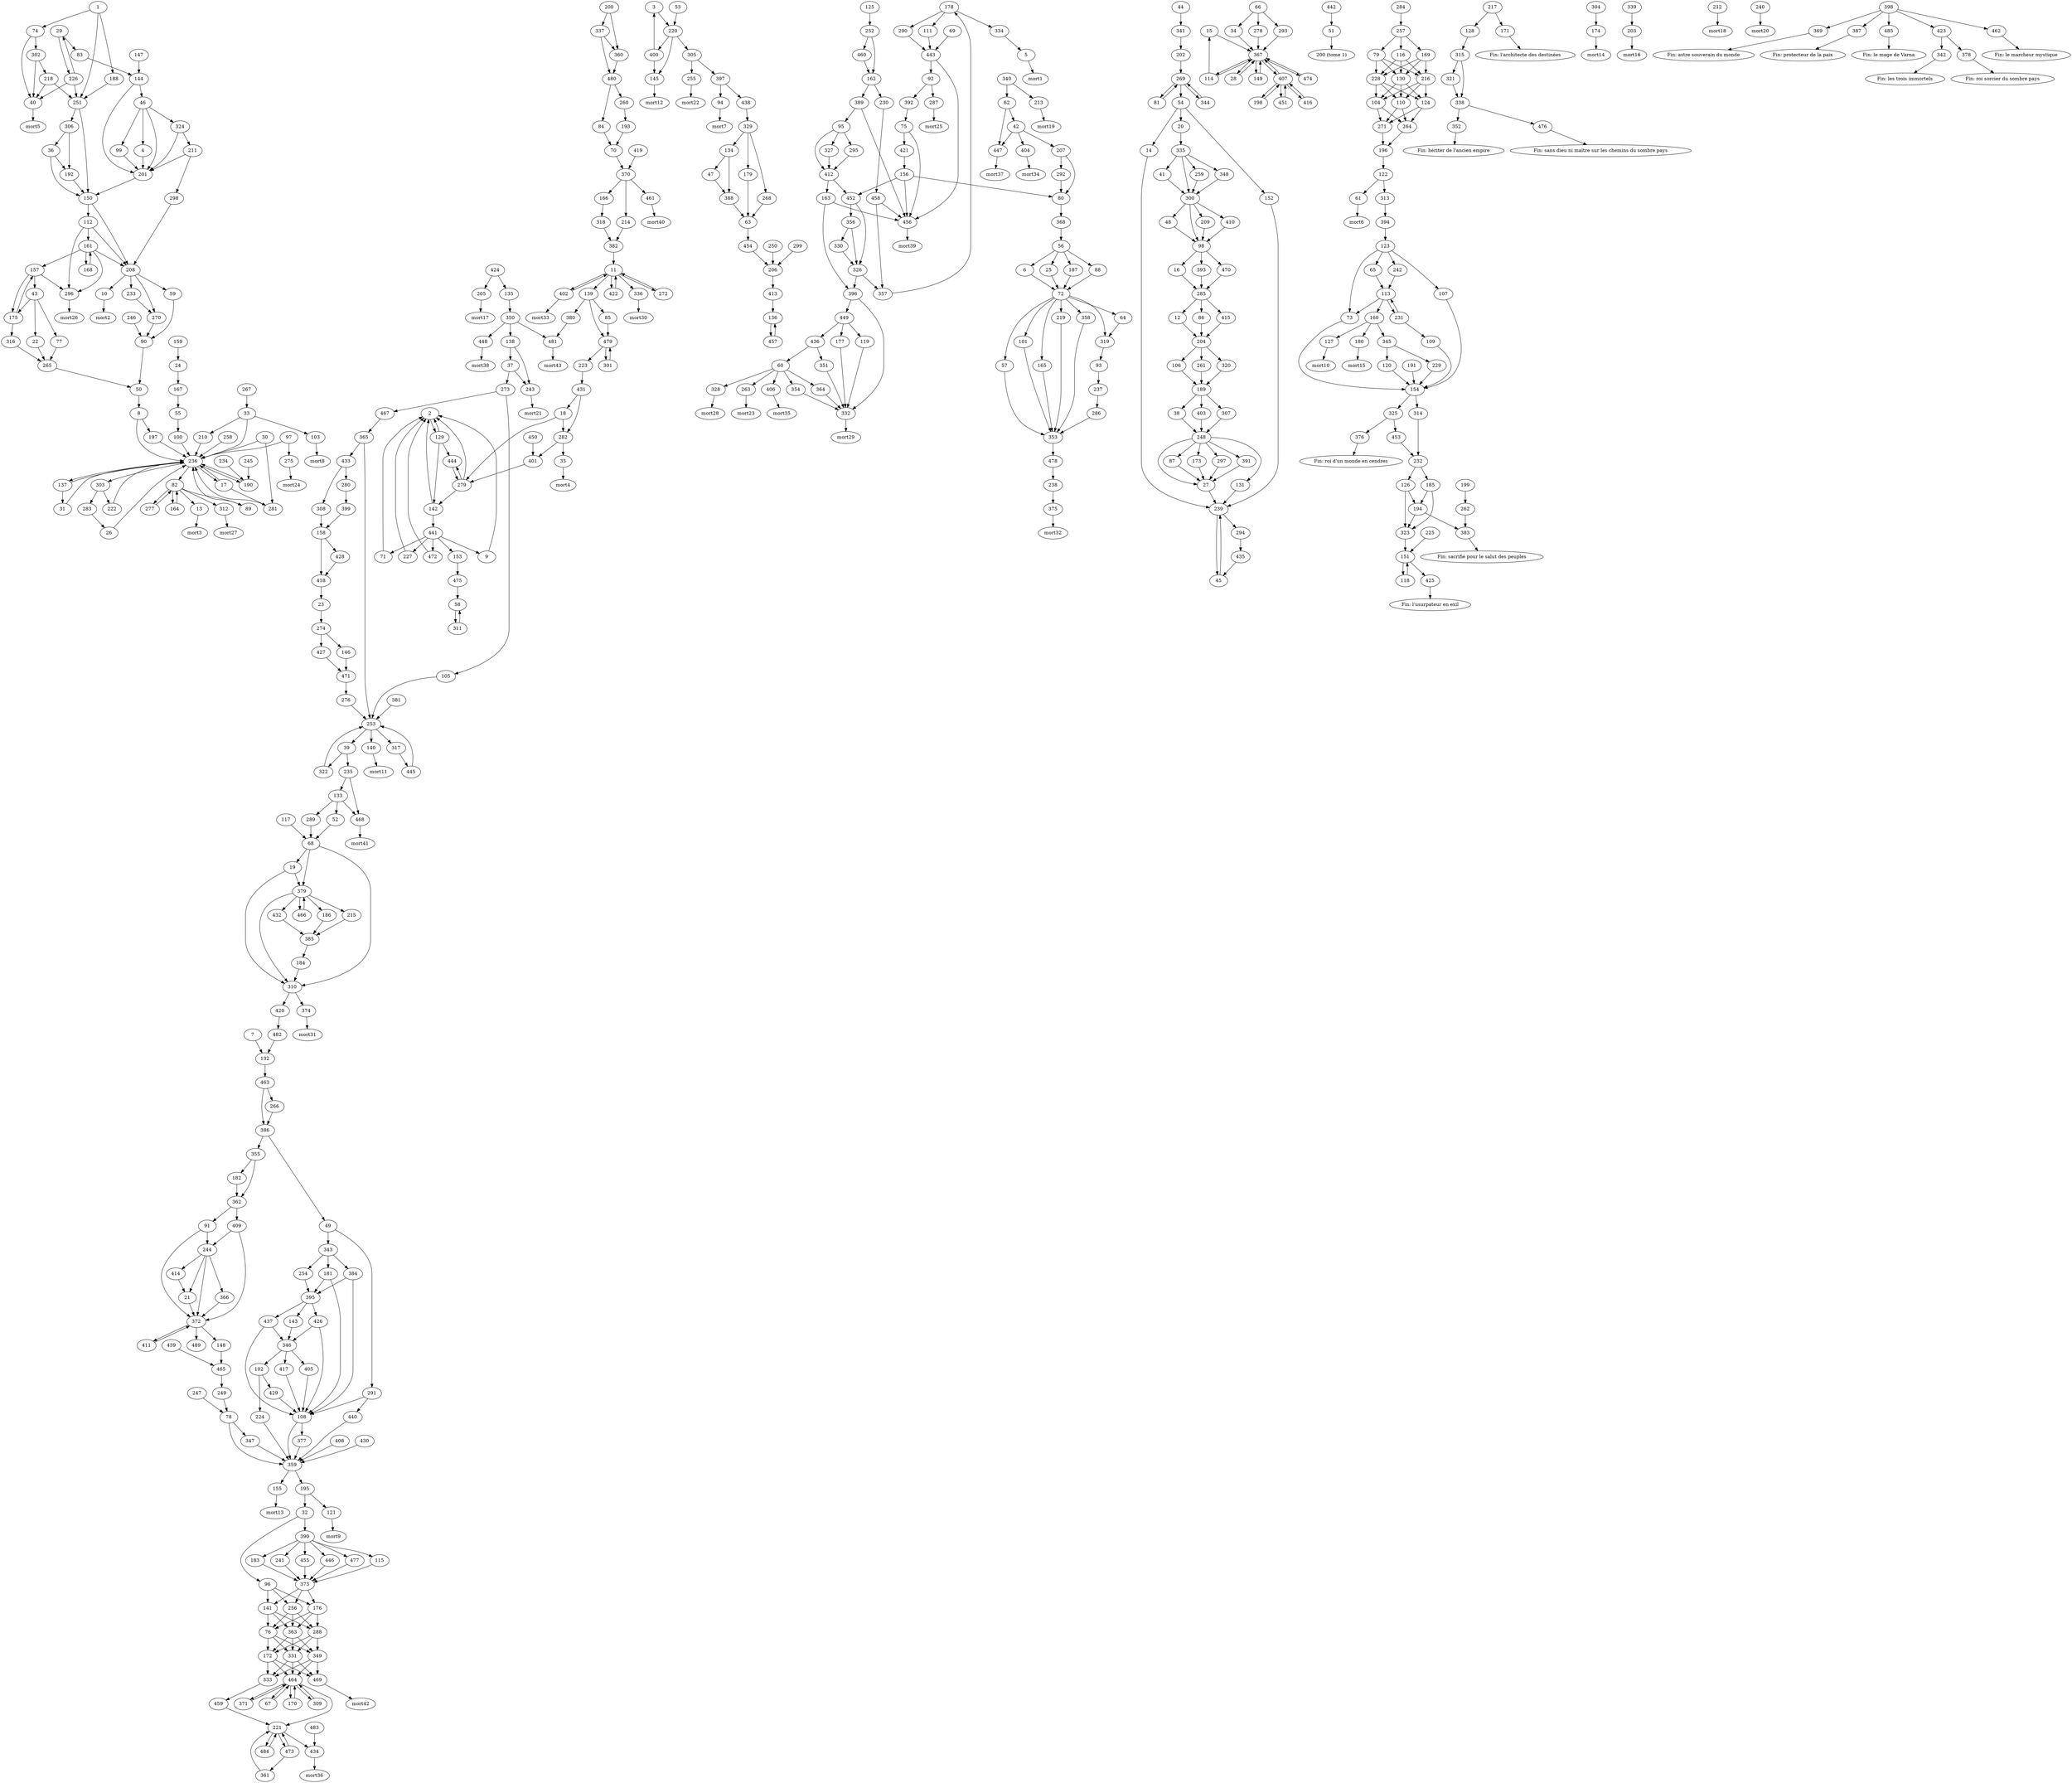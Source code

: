 digraph {
  1 -> { 251 74 188 }
  2 -> { 129 }
  3 -> { 220 }
  4 -> { 201 }
  5 -> { mort1 } # 69 (parapluie)
  6 -> { 72 }
  7 -> { 132 }
  8 -> { 197 236 }
  9 -> { 2 }
  10 -> { mort2 }
  11 -> { 139 272 336 402 422 }
  12 -> { 204 }
  13 -> { mort3 }
  14 -> { 239 }
  15 -> { 367 }
  16 -> { 285 }
  17 -> { 281 236 } # 30 ouverture
  18 -> { 282 279 }
  19 -> { 310 379 }
  20 -> { 335 }
  21 -> { 372 }
  22 -> { 265 }
  23 -> { 274 }
  24 -> { 167 }
  25 -> { 72 }
  26 -> { 236 }
  27 -> { 239 }
  28 -> { 367 }
  29 -> { 83 226 }
  30 -> { 281 236 }
  31 -> { 236 }
  32 -> { 390 96 }
  33 -> { 103 210 236 }
  34 -> { 367 }
  35 -> { mort4 }
  36 -> { 192 150 }
  37 -> { 243 273 }
  38 -> { 248 }
  39 -> { 235 322 }
  40 -> { mort5 }
  41 -> { 300 }
  42 -> { 447 207 404 }
  43 -> { 175 77 22 }
  44 -> { 341 }
  45 -> { 239 } # 53 étincelle
  46 -> { 324 99 4 201 }
  47 -> { 388 } # 250 énigme
  48 -> { 98 }
  49 -> { 291 343 }
  50 -> { 8 }
  51 -> { "200 (tome 1)" }
  52 -> { 68 }
  53 -> { 220 }
  54 -> { 20 152 14 }
  55 -> { 100 }
  56 -> { 6 187 25 88 }
  57 -> { 353 }
  58 -> { 311 }
  59 -> { 90 }
  60 -> { 364 328 263 354 406 }
  61 -> { mort6 }
  62 -> { 42 447 }
  63 -> { 454 }
  64 -> { 319 }
  65 -> { 113 }
  66 -> { 278 34 293 }
  67 -> { 464 }
  68 -> { 310 19 379 }
  69 -> { 443 }
  70 -> { 370 }
  71 -> { 2 }
  72 -> { 57 101 165 219 358 64 319 }
  73 -> { 154 }
  74 -> { 302 40 }
  75 -> { 456 421 }
  76 -> { 172 331 349 }
  77 -> { 265 }
  78 -> { 347 359 }
  79 -> { 228 130 216 }
  80 -> { 368 }
  81 -> { 269 }
  82 -> { 312 13 277 164 89 }
  83 -> { 144 }
  84 -> { 70 }
  85 -> { 479 }
  86 -> { 204 }
  87 -> { 27 }
  88 -> { 72 }
  89 -> { 236 }
  90 -> { 50 }
  91 -> { 244 372 }
  92 -> { 392 287 }
  93 -> { 237 }
  94 -> { mort7 }
  95 -> { 327 295 412 }
  96 -> { 141 256 176 }
  97 -> { 236 275 }
  98 -> { 393 470 16 }
  99 -> { 201 }
  100 -> { 236 }
  101 -> { 353 }
  102 -> { 224 429 }
  103 -> { mort8 }
  104 -> { 271 264 }
  105 -> { 253 }
  106 -> { 189 }
  107 -> { 154 }
  108 -> { 359 377 }
  109 -> { 154 }
  110 -> { 271 264 }
  111 -> { 443 }
  112 -> { 161 296 208 }
  113 -> { 73 231 160 }
  114 -> { 15 367 }
  115 -> { 373 }
  116 -> { 228 130 216 }
  117 -> { 68 }
  118 -> { 151 }
  119 -> { 332 }
  120 -> { 154 }
  121 -> { mort9 }
  122 -> { 61 313 }
  123 -> { 107 242 73 65 }
  124 -> { 271 264 }
  125 -> { 252 }
  126 -> { 194 323 }
  127 -> { mort10 }
  128 -> { 315 }
  129 -> { 2 444 142 }
  130 -> { 104 110 124 }
  131 -> { 239 }
  132 -> { 463 }
  133 -> { 289 52 468 }
  134 -> { 388 47 }
  135 -> { 350 }
  136 -> { 457 }
  137 -> { 31 236 }
  138 -> { 37 243 }
  139 -> { 479 85 380 }
  140 -> { mort11 }
  141 -> { 363 76 288 }
  142 -> { 441 2 }
  143 -> { 346 }
  144 -> { 201 46 }
  145 -> { mort12 }
  146 -> { 471 }
  147 -> { 144 }
  148 -> { 465 }
  149 -> { 367 }
  150 -> { 112 208 }
  151 -> { 425 118 }
  152 -> { 239 }
  153 -> { 475 }
  154 -> { 325 314 }
  155 -> { mort13 }
  156 -> { 452 456 80 }
  157 -> { 175 296 43 }
  158 -> { 428 418 }
  159 -> { 24 }
  160 -> { 180 345 127 }
  161 -> { 208 168 296 157 }
  162 -> { 230 389 }
  163 -> { 396 456 }
  164 -> { 82 }
  165 -> { 353 }
  166 -> { 318 }
  167 -> { 55 } # sésame +27
  168 -> { 161 }
  169 -> { 228 130 216 }
  170 -> { 464 }
  171 -> { "Fin: l'architecte des destinées" }
  172 -> { 469 464 333 }
  173 -> { 27 }
  174 -> { mort14 }
  175 -> { 316 157 }
  176 -> { 76 288 363 }
  177 -> { 332 }
  178 -> { 111 290 334 }
  179 -> { 63 }
  180 -> { mort15 }
  181 -> { 108 395 }
  182 -> { 362 }
  183 -> { 373 }
  184 -> { 310 }
  185 -> { 194 323 }
  186 -> { 385 }
  187 -> { 72 }
  188 -> { 251 }
  189 -> { 38 403 307 }
  190 -> { 236 }
  191 -> { 154 }
  192 -> { 150 }
  193 -> { 70 }
  194 -> { 323 383 }
  195 -> { 121 32 }
  196 -> { 122 }
  197 -> { 236 }
  198 -> { 407 }
  199 -> { 262 }
  200 -> { 337 360 }
  201 -> { 150 }
  202 -> { 269 }
  203 -> { mort16 }
  204 -> { 106 261 320 }
  205 -> { mort17 }
  206 -> { 413 }
  207 -> { 80 292 }
  208 -> { 10 270 233 59 }
  209 -> { 98 }
  210 -> { 236 }
  211 -> { 298 201 }
  212 -> { mort18 }
  213 -> { mort19 }
  214 -> { 382 }
  215 -> { 385 }
  216 -> { 104 110 124 }
  217 -> { 128 171 }
  218 -> { 251 40 }
  219 -> { 353 }
  220 -> { 400 145 305 }
  221 -> { 473 434 484 }
  222 -> { 236 }
  223 -> { 431 }
  224 -> { 359 }
  225 -> { 151 }
  226 -> { 40 251 29 }
  227 -> { 2 }
  228 -> { 104 110 124 }
  229 -> { 154 }
  230 -> { 458 }
  231 -> { 109 113 }
  232 -> { 185 126 }
  233 -> { 270 }
  234 -> { 190 }
  235 -> { 133 468 }
  236 -> { 17 137 190 82 303 }
  237 -> { 286 }
  238 -> { 375 }
  239 -> { 294 45 }
  240 -> { mort20 }
  241 -> { 373 }
  242 -> { 113 }
  243 -> { mort21 }
  244 -> { 372 414 21 366 }
  245 -> { 190 }
  246 -> { 90 }
  247 -> { 78 }
  248 -> { 27 131 297 173 391 87 }
  249 -> { 78 }
  250 -> { 206 }
  251 -> { 306 150 }
  252 -> { 460 162 }
  253 -> { 140 317 39 }
  254 -> { 395 }
  255 -> { mort22 }
  256 -> { 288 76 363 }
  257 -> { 116 79 169 }
  258 -> { 236 }
  259 -> { 300 }
  260 -> { 193 }
  261 -> { 189 }
  262 -> { 383 }
  263 -> { mort23 }
  264 -> { 196 }
  265 -> { 50 }
  266 -> { 386 }
  267 -> { 33 }
  268 -> { 63 }
  269 -> { 81 344 54 }
  270 -> { 90 }
  271 -> { 196 }
  272 -> { 11 }
  273 -> { 467 105 }
  274 -> { 427 146 }
  275 -> { mort24 }
  276 -> { 253 }
  277 -> { 82 }
  278 -> { 367 }
  279 -> { 2 444 142 }
  280 -> { 399 }
  281 -> { 236 }
  282 -> { 401 35 }
  283 -> { 26 }
  284 -> { 257 }
  285 -> { 12 86 415 }
  286 -> { 353 }
  287 -> { mort25 }
  288 -> { 172 331 349 }
  289 -> { 68 }
  290 -> { 443 }
  291 -> { 440 108 }
  292 -> { 80 }
  293 -> { 367 }
  294 -> { 435 }
  295 -> { 412 }
  296 -> { mort26 }
  297 -> { 27 }
  298 -> { 208 }
  299 -> { 206 }
  300 -> { 209 410 48 98 }
  301 -> { 479 }
  302 -> { 218 40 }
  303 -> { 222 283 }
  304 -> { 174 }
  305 -> { 397 255 }
  306 -> { 36 192 }
  307 -> { 248 }
  308 -> { 158 }
  309 -> { 464 }
  310 -> { 420 374 }
  311 -> { 58 }
  312 -> { mort27 }
  313 -> { 394 }
  314 -> { 232 }
  315 -> { 321 338 }
  316 -> { 265 }
  317 -> { 445 }
  318 -> { 382 }
  319 -> { 93 }
  320 -> { 189 }
  321 -> { 338 }
  322 -> { 253 }
  323 -> { 151 }
  324 -> { 211 201 }
  325 -> { 376 453 }
  326 -> { 357 396 }
  327 -> { 412 }
  328 -> { mort28 }
  329 -> { 134 268 179 }
  330 -> { 326 }
  331 -> { 469 464 333 }
  332 -> { mort29 }
  333 -> { 459 }
  334 -> { 5 }
  335 -> { 348 41 259 300 }
  336 -> { mort30 }
  337 -> { 480 360 }
  338 -> { 352 476 }
  339 -> { 203 }
  340 -> { 213 62 }
  341 -> { 202 }
  342 -> { "Fin: les trois immortels" }
  343 -> { 384 181 254 }
  344 -> { 269 }
  345 -> { 229 120 }
  346 -> { 417 102 405 }
  347 -> { 359 }
  348 -> { 300 }
  349 -> { 469 464 333 }
  350 -> { 138 448 481 }
  351 -> { 332 }
  352 -> { "Fin: hériter de l'ancien empire" }
  353 -> { 478 }
  354 -> { 332 }
  355 -> { 182 362 }
  356 -> { 330 326 }
  357 -> { 178 }
  358 -> { 353 }
  359 -> { 195 155 }
  360 -> { 480 }
  361 -> { 221 }
  362 -> { 409 91 }
  363 -> { 172 331 349 }
  364 -> { 332 }
  365 -> { 253 433 }
  366 -> { 372 } # 430 parapluie
  367 -> { 407 149 114 28 474 }
  368 -> { 56 }
  369 -> { "Fin: astre souverain du monde" }
  370 -> { 214 461 166 }
  371 -> { 464 }
  372 -> { 411 148 489 }
  373 -> { 141 256 176 }
  374 -> { mort31 }
  375 -> { mort32 }
  376 -> { "Fin: roi d'un monde en cendres" }
  377 -> { 359 }
  378 -> { "Fin: roi sorcier du sombre pays" }
  379 -> { 466 432 186 215 310 }
  380 -> { 481 }
  381 -> { 253 }
  382 -> { 11 }
  383 -> { "Fin: sacrifié pour le salut des peuples" }
  384 -> { 108 395 }
  385 -> { 184 }
  386 -> { 355 49 }
  387 -> { "Fin: protecteur de la paix" }
  388 -> { 63 }
  389 -> { 456 95 }
  390 -> { 455 446 477 241 183 115 }
  391 -> { 27 }
  392 -> { 75 }
  393 -> { 285 }
  394 -> { 123 }
  395 -> { 143 426 437 }
  396 -> { 332 449 }
  397 -> { 94 438 }
  398 -> { 485 369 423 387 462 }
  399 -> { 158 }
  400 -> { 145 3 }
  401 -> { 279 }
  402 -> { mort33 11 }
  403 -> { 248 }
  404 -> { mort34 }
  405 -> { 108 }
  406 -> { mort35 }
  407 -> { 451 198 416 367 }
  408 -> { 359 }
  409 -> { 244 372 }
  410 -> { 98 }
  411 -> { 372 }
  412 -> { 163 452 }
  413 -> { 136 }
  414 -> { 21 }
  415 -> { 204 }
  416 -> { 407 }
  417 -> { 108 }
  418 -> { 23 }
  419 -> { 370 }
  420 -> { 482 }
  421 -> { 156 }
  422 -> { 11 }
  423 -> { 342 378 }
  424 -> { 205 135 }
  425 -> { "Fin: l'usurpateur en exil" }
  426 -> { 108 346 }
  427 -> { 471 }
  428 -> { 418 }
  429 -> { 108 }
  430 -> { 359 } # Dragon
  431 -> { 18 282 }
  432 -> { 385 }
  433 -> { 308 280 }
  434 -> { mort36 } # 442 étincelle
  435 -> { 45 }
  436 -> { 60 351 }
  437 -> { 108 346 }
  438 -> { 329 }
  439 -> { 465 }
  440 -> { 359 }
  441 -> { 71 227 472 153 9 }
  442 -> { 51 }
  443 -> { 92 456 }
  444 -> { 279 }
  445 -> { 253 }
  446 -> { 373 }
  447 -> { mort37 }
  448 -> { mort38 }
  449 -> { 119 436 177 }
  450 -> { 401 }
  451 -> { 407 }
  452 -> { 356 326 }
  453 -> { 232 }
  454 -> { 206 }
  455 -> { 373 }
  456 -> { mort39 }
  457 -> { 136 }
  458 -> { 357 456 }
  459 -> { 221 }
  460 -> { 162 }
  461 -> { mort40 }
  462 -> { "Fin: le marcheur mystique" }
  463 -> { 386 266 }
  464 -> { 371 170 309 67 221 }
  465 -> { 249 }
  466 -> { 379 }
  467 -> { 365 }
  468 -> { mort41 }
  469 -> { mort42 }
  470 -> { 285 }
  471 -> { 276 }
  472 -> { 2 }
  473 -> { 361 221 }
  474 -> { 367 }
  475 -> { 58 }
  476 -> { "Fin: sans dieu ni maître sur les chemins du sombre pays" }
  477 -> { 373 }
  478 -> { 238 }
  479 -> { 301 223 }
  480 -> { 84 260 }
  481 -> { mort43 }
  482 -> { 132 }
  483 -> { 434 }
  484 -> { 221 }
  485 -> { "Fin: le mage de Varna" }
}

